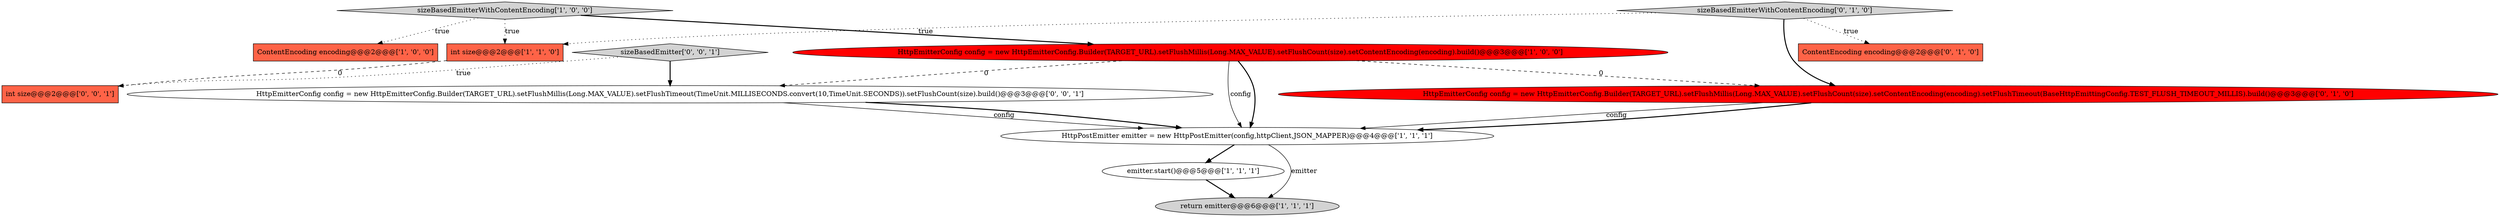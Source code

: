 digraph {
8 [style = filled, label = "sizeBasedEmitterWithContentEncoding['0', '1', '0']", fillcolor = lightgray, shape = diamond image = "AAA0AAABBB2BBB"];
3 [style = filled, label = "sizeBasedEmitterWithContentEncoding['1', '0', '0']", fillcolor = lightgray, shape = diamond image = "AAA0AAABBB1BBB"];
1 [style = filled, label = "return emitter@@@6@@@['1', '1', '1']", fillcolor = lightgray, shape = ellipse image = "AAA0AAABBB1BBB"];
10 [style = filled, label = "HttpEmitterConfig config = new HttpEmitterConfig.Builder(TARGET_URL).setFlushMillis(Long.MAX_VALUE).setFlushTimeout(TimeUnit.MILLISECONDS.convert(10,TimeUnit.SECONDS)).setFlushCount(size).build()@@@3@@@['0', '0', '1']", fillcolor = white, shape = ellipse image = "AAA0AAABBB3BBB"];
11 [style = filled, label = "sizeBasedEmitter['0', '0', '1']", fillcolor = lightgray, shape = diamond image = "AAA0AAABBB3BBB"];
12 [style = filled, label = "int size@@@2@@@['0', '0', '1']", fillcolor = tomato, shape = box image = "AAA0AAABBB3BBB"];
6 [style = filled, label = "emitter.start()@@@5@@@['1', '1', '1']", fillcolor = white, shape = ellipse image = "AAA0AAABBB1BBB"];
2 [style = filled, label = "int size@@@2@@@['1', '1', '0']", fillcolor = tomato, shape = box image = "AAA0AAABBB1BBB"];
9 [style = filled, label = "HttpEmitterConfig config = new HttpEmitterConfig.Builder(TARGET_URL).setFlushMillis(Long.MAX_VALUE).setFlushCount(size).setContentEncoding(encoding).setFlushTimeout(BaseHttpEmittingConfig.TEST_FLUSH_TIMEOUT_MILLIS).build()@@@3@@@['0', '1', '0']", fillcolor = red, shape = ellipse image = "AAA1AAABBB2BBB"];
4 [style = filled, label = "HttpPostEmitter emitter = new HttpPostEmitter(config,httpClient,JSON_MAPPER)@@@4@@@['1', '1', '1']", fillcolor = white, shape = ellipse image = "AAA0AAABBB1BBB"];
7 [style = filled, label = "ContentEncoding encoding@@@2@@@['0', '1', '0']", fillcolor = tomato, shape = box image = "AAA0AAABBB2BBB"];
0 [style = filled, label = "ContentEncoding encoding@@@2@@@['1', '0', '0']", fillcolor = tomato, shape = box image = "AAA0AAABBB1BBB"];
5 [style = filled, label = "HttpEmitterConfig config = new HttpEmitterConfig.Builder(TARGET_URL).setFlushMillis(Long.MAX_VALUE).setFlushCount(size).setContentEncoding(encoding).build()@@@3@@@['1', '0', '0']", fillcolor = red, shape = ellipse image = "AAA1AAABBB1BBB"];
11->12 [style = dotted, label="true"];
6->1 [style = bold, label=""];
8->7 [style = dotted, label="true"];
5->9 [style = dashed, label="0"];
2->12 [style = dashed, label="0"];
3->5 [style = bold, label=""];
4->1 [style = solid, label="emitter"];
8->2 [style = dotted, label="true"];
5->10 [style = dashed, label="0"];
10->4 [style = solid, label="config"];
4->6 [style = bold, label=""];
11->10 [style = bold, label=""];
9->4 [style = solid, label="config"];
3->0 [style = dotted, label="true"];
5->4 [style = bold, label=""];
9->4 [style = bold, label=""];
3->2 [style = dotted, label="true"];
5->4 [style = solid, label="config"];
8->9 [style = bold, label=""];
10->4 [style = bold, label=""];
}
